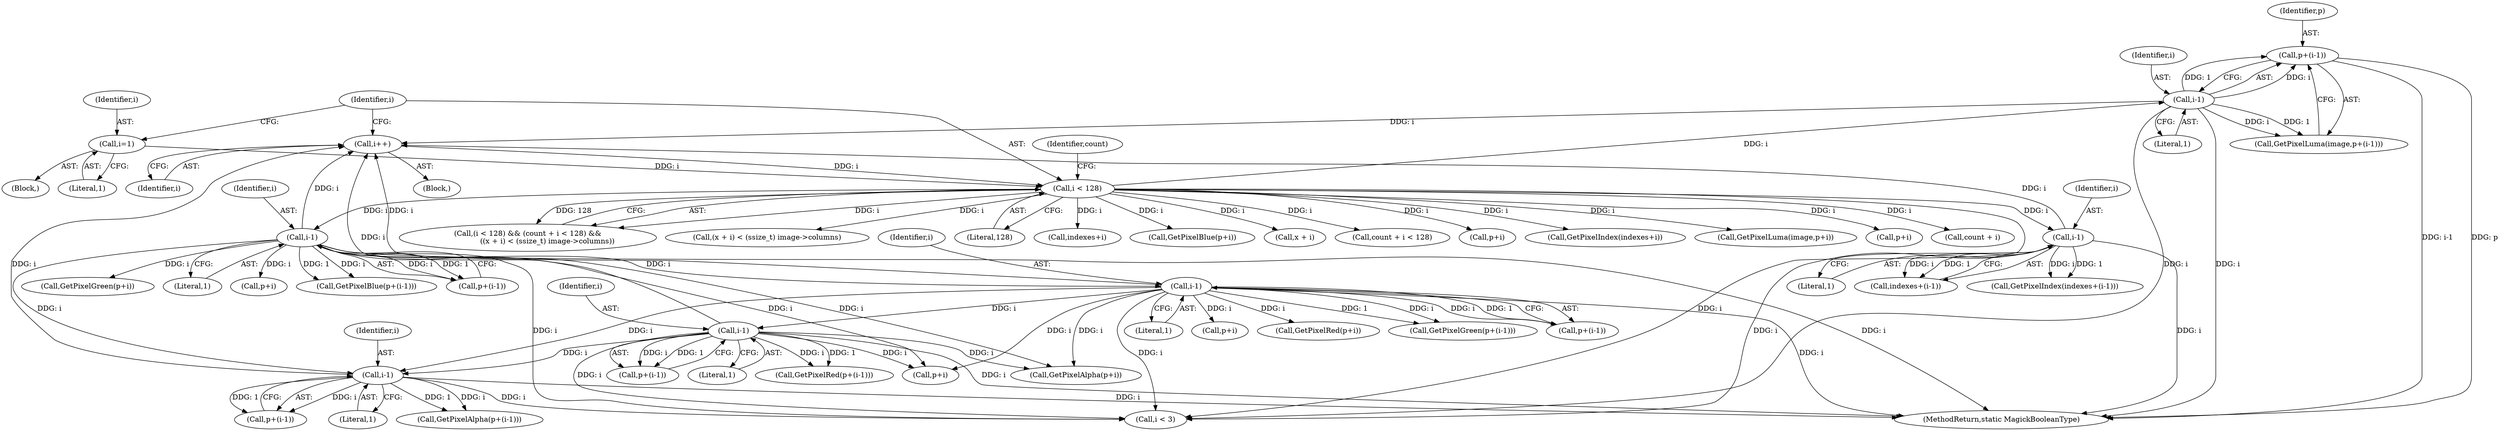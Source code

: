 digraph "0_ImageMagick_65f75a32a93ae4044c528a987a68366ecd4b46b9@pointer" {
"1000941" [label="(Call,p+(i-1))"];
"1000943" [label="(Call,i-1)"];
"1000885" [label="(Call,i < 128)"];
"1000880" [label="(Call,i=1)"];
"1001005" [label="(Call,i++)"];
"1000971" [label="(Call,i-1)"];
"1000959" [label="(Call,i-1)"];
"1000920" [label="(Call,i-1)"];
"1000982" [label="(Call,i-1)"];
"1001001" [label="(Call,i-1)"];
"1001002" [label="(Identifier,i)"];
"1000894" [label="(Call,(x + i) < (ssize_t) image->columns)"];
"1000939" [label="(Call,GetPixelLuma(image,p+(i-1)))"];
"1000914" [label="(Call,indexes+i)"];
"1000975" [label="(Call,GetPixelRed(p+i))"];
"1000922" [label="(Literal,1)"];
"1000952" [label="(Call,GetPixelBlue(p+i))"];
"1000882" [label="(Literal,1)"];
"1000895" [label="(Call,x + i)"];
"1000889" [label="(Call,count + i < 128)"];
"1000957" [label="(Call,p+(i-1))"];
"1000972" [label="(Identifier,i)"];
"1000980" [label="(Call,p+(i-1))"];
"1000879" [label="(Block,)"];
"1000881" [label="(Identifier,i)"];
"1000903" [label="(Block,)"];
"1000891" [label="(Identifier,count)"];
"1000945" [label="(Literal,1)"];
"1000969" [label="(Call,p+(i-1))"];
"1000973" [label="(Literal,1)"];
"1000960" [label="(Identifier,i)"];
"1000959" [label="(Call,i-1)"];
"1001172" [label="(MethodReturn,static MagickBooleanType)"];
"1000886" [label="(Identifier,i)"];
"1000936" [label="(Call,p+i)"];
"1000999" [label="(Call,p+(i-1))"];
"1000880" [label="(Call,i=1)"];
"1000913" [label="(Call,GetPixelIndex(indexes+i))"];
"1000934" [label="(Call,GetPixelLuma(image,p+i))"];
"1001008" [label="(Call,i < 3)"];
"1000956" [label="(Call,GetPixelBlue(p+(i-1)))"];
"1000953" [label="(Call,p+i)"];
"1000984" [label="(Literal,1)"];
"1000982" [label="(Call,i-1)"];
"1001006" [label="(Identifier,i)"];
"1000942" [label="(Identifier,p)"];
"1000918" [label="(Call,indexes+(i-1))"];
"1000968" [label="(Call,GetPixelGreen(p+(i-1)))"];
"1000921" [label="(Identifier,i)"];
"1000964" [label="(Call,GetPixelGreen(p+i))"];
"1000917" [label="(Call,GetPixelIndex(indexes+(i-1)))"];
"1000983" [label="(Identifier,i)"];
"1000961" [label="(Literal,1)"];
"1000976" [label="(Call,p+i)"];
"1000995" [label="(Call,p+i)"];
"1000941" [label="(Call,p+(i-1))"];
"1000920" [label="(Call,i-1)"];
"1000943" [label="(Call,i-1)"];
"1000944" [label="(Identifier,i)"];
"1001005" [label="(Call,i++)"];
"1001003" [label="(Literal,1)"];
"1000890" [label="(Call,count + i)"];
"1000971" [label="(Call,i-1)"];
"1000979" [label="(Call,GetPixelRed(p+(i-1)))"];
"1000998" [label="(Call,GetPixelAlpha(p+(i-1)))"];
"1000885" [label="(Call,i < 128)"];
"1000965" [label="(Call,p+i)"];
"1001001" [label="(Call,i-1)"];
"1000887" [label="(Literal,128)"];
"1000884" [label="(Call,(i < 128) && (count + i < 128) &&\n                 ((x + i) < (ssize_t) image->columns))"];
"1000994" [label="(Call,GetPixelAlpha(p+i))"];
"1000941" -> "1000939"  [label="AST: "];
"1000941" -> "1000943"  [label="CFG: "];
"1000942" -> "1000941"  [label="AST: "];
"1000943" -> "1000941"  [label="AST: "];
"1000939" -> "1000941"  [label="CFG: "];
"1000941" -> "1001172"  [label="DDG: p"];
"1000941" -> "1001172"  [label="DDG: i-1"];
"1000943" -> "1000941"  [label="DDG: i"];
"1000943" -> "1000941"  [label="DDG: 1"];
"1000943" -> "1000945"  [label="CFG: "];
"1000944" -> "1000943"  [label="AST: "];
"1000945" -> "1000943"  [label="AST: "];
"1000943" -> "1001172"  [label="DDG: i"];
"1000943" -> "1000939"  [label="DDG: i"];
"1000943" -> "1000939"  [label="DDG: 1"];
"1000885" -> "1000943"  [label="DDG: i"];
"1000943" -> "1001005"  [label="DDG: i"];
"1000943" -> "1001008"  [label="DDG: i"];
"1000885" -> "1000884"  [label="AST: "];
"1000885" -> "1000887"  [label="CFG: "];
"1000886" -> "1000885"  [label="AST: "];
"1000887" -> "1000885"  [label="AST: "];
"1000891" -> "1000885"  [label="CFG: "];
"1000884" -> "1000885"  [label="CFG: "];
"1000885" -> "1000884"  [label="DDG: i"];
"1000885" -> "1000884"  [label="DDG: 128"];
"1000880" -> "1000885"  [label="DDG: i"];
"1001005" -> "1000885"  [label="DDG: i"];
"1000885" -> "1000889"  [label="DDG: i"];
"1000885" -> "1000890"  [label="DDG: i"];
"1000885" -> "1000894"  [label="DDG: i"];
"1000885" -> "1000895"  [label="DDG: i"];
"1000885" -> "1000913"  [label="DDG: i"];
"1000885" -> "1000914"  [label="DDG: i"];
"1000885" -> "1000920"  [label="DDG: i"];
"1000885" -> "1000934"  [label="DDG: i"];
"1000885" -> "1000936"  [label="DDG: i"];
"1000885" -> "1000952"  [label="DDG: i"];
"1000885" -> "1000953"  [label="DDG: i"];
"1000885" -> "1000959"  [label="DDG: i"];
"1000885" -> "1001008"  [label="DDG: i"];
"1000880" -> "1000879"  [label="AST: "];
"1000880" -> "1000882"  [label="CFG: "];
"1000881" -> "1000880"  [label="AST: "];
"1000882" -> "1000880"  [label="AST: "];
"1000886" -> "1000880"  [label="CFG: "];
"1001005" -> "1000903"  [label="AST: "];
"1001005" -> "1001006"  [label="CFG: "];
"1001006" -> "1001005"  [label="AST: "];
"1000886" -> "1001005"  [label="CFG: "];
"1000971" -> "1001005"  [label="DDG: i"];
"1000920" -> "1001005"  [label="DDG: i"];
"1000982" -> "1001005"  [label="DDG: i"];
"1001001" -> "1001005"  [label="DDG: i"];
"1000959" -> "1001005"  [label="DDG: i"];
"1000971" -> "1000969"  [label="AST: "];
"1000971" -> "1000973"  [label="CFG: "];
"1000972" -> "1000971"  [label="AST: "];
"1000973" -> "1000971"  [label="AST: "];
"1000969" -> "1000971"  [label="CFG: "];
"1000971" -> "1001172"  [label="DDG: i"];
"1000971" -> "1000968"  [label="DDG: i"];
"1000971" -> "1000968"  [label="DDG: 1"];
"1000971" -> "1000969"  [label="DDG: i"];
"1000971" -> "1000969"  [label="DDG: 1"];
"1000959" -> "1000971"  [label="DDG: i"];
"1000971" -> "1000975"  [label="DDG: i"];
"1000971" -> "1000976"  [label="DDG: i"];
"1000971" -> "1000982"  [label="DDG: i"];
"1000971" -> "1000994"  [label="DDG: i"];
"1000971" -> "1000995"  [label="DDG: i"];
"1000971" -> "1001001"  [label="DDG: i"];
"1000971" -> "1001008"  [label="DDG: i"];
"1000959" -> "1000957"  [label="AST: "];
"1000959" -> "1000961"  [label="CFG: "];
"1000960" -> "1000959"  [label="AST: "];
"1000961" -> "1000959"  [label="AST: "];
"1000957" -> "1000959"  [label="CFG: "];
"1000959" -> "1001172"  [label="DDG: i"];
"1000959" -> "1000956"  [label="DDG: i"];
"1000959" -> "1000956"  [label="DDG: 1"];
"1000959" -> "1000957"  [label="DDG: i"];
"1000959" -> "1000957"  [label="DDG: 1"];
"1000959" -> "1000964"  [label="DDG: i"];
"1000959" -> "1000965"  [label="DDG: i"];
"1000959" -> "1000994"  [label="DDG: i"];
"1000959" -> "1000995"  [label="DDG: i"];
"1000959" -> "1001001"  [label="DDG: i"];
"1000959" -> "1001008"  [label="DDG: i"];
"1000920" -> "1000918"  [label="AST: "];
"1000920" -> "1000922"  [label="CFG: "];
"1000921" -> "1000920"  [label="AST: "];
"1000922" -> "1000920"  [label="AST: "];
"1000918" -> "1000920"  [label="CFG: "];
"1000920" -> "1001172"  [label="DDG: i"];
"1000920" -> "1000917"  [label="DDG: i"];
"1000920" -> "1000917"  [label="DDG: 1"];
"1000920" -> "1000918"  [label="DDG: i"];
"1000920" -> "1000918"  [label="DDG: 1"];
"1000920" -> "1001008"  [label="DDG: i"];
"1000982" -> "1000980"  [label="AST: "];
"1000982" -> "1000984"  [label="CFG: "];
"1000983" -> "1000982"  [label="AST: "];
"1000984" -> "1000982"  [label="AST: "];
"1000980" -> "1000982"  [label="CFG: "];
"1000982" -> "1001172"  [label="DDG: i"];
"1000982" -> "1000979"  [label="DDG: i"];
"1000982" -> "1000979"  [label="DDG: 1"];
"1000982" -> "1000980"  [label="DDG: i"];
"1000982" -> "1000980"  [label="DDG: 1"];
"1000982" -> "1000994"  [label="DDG: i"];
"1000982" -> "1000995"  [label="DDG: i"];
"1000982" -> "1001001"  [label="DDG: i"];
"1000982" -> "1001008"  [label="DDG: i"];
"1001001" -> "1000999"  [label="AST: "];
"1001001" -> "1001003"  [label="CFG: "];
"1001002" -> "1001001"  [label="AST: "];
"1001003" -> "1001001"  [label="AST: "];
"1000999" -> "1001001"  [label="CFG: "];
"1001001" -> "1001172"  [label="DDG: i"];
"1001001" -> "1000998"  [label="DDG: i"];
"1001001" -> "1000998"  [label="DDG: 1"];
"1001001" -> "1000999"  [label="DDG: i"];
"1001001" -> "1000999"  [label="DDG: 1"];
"1001001" -> "1001008"  [label="DDG: i"];
}

